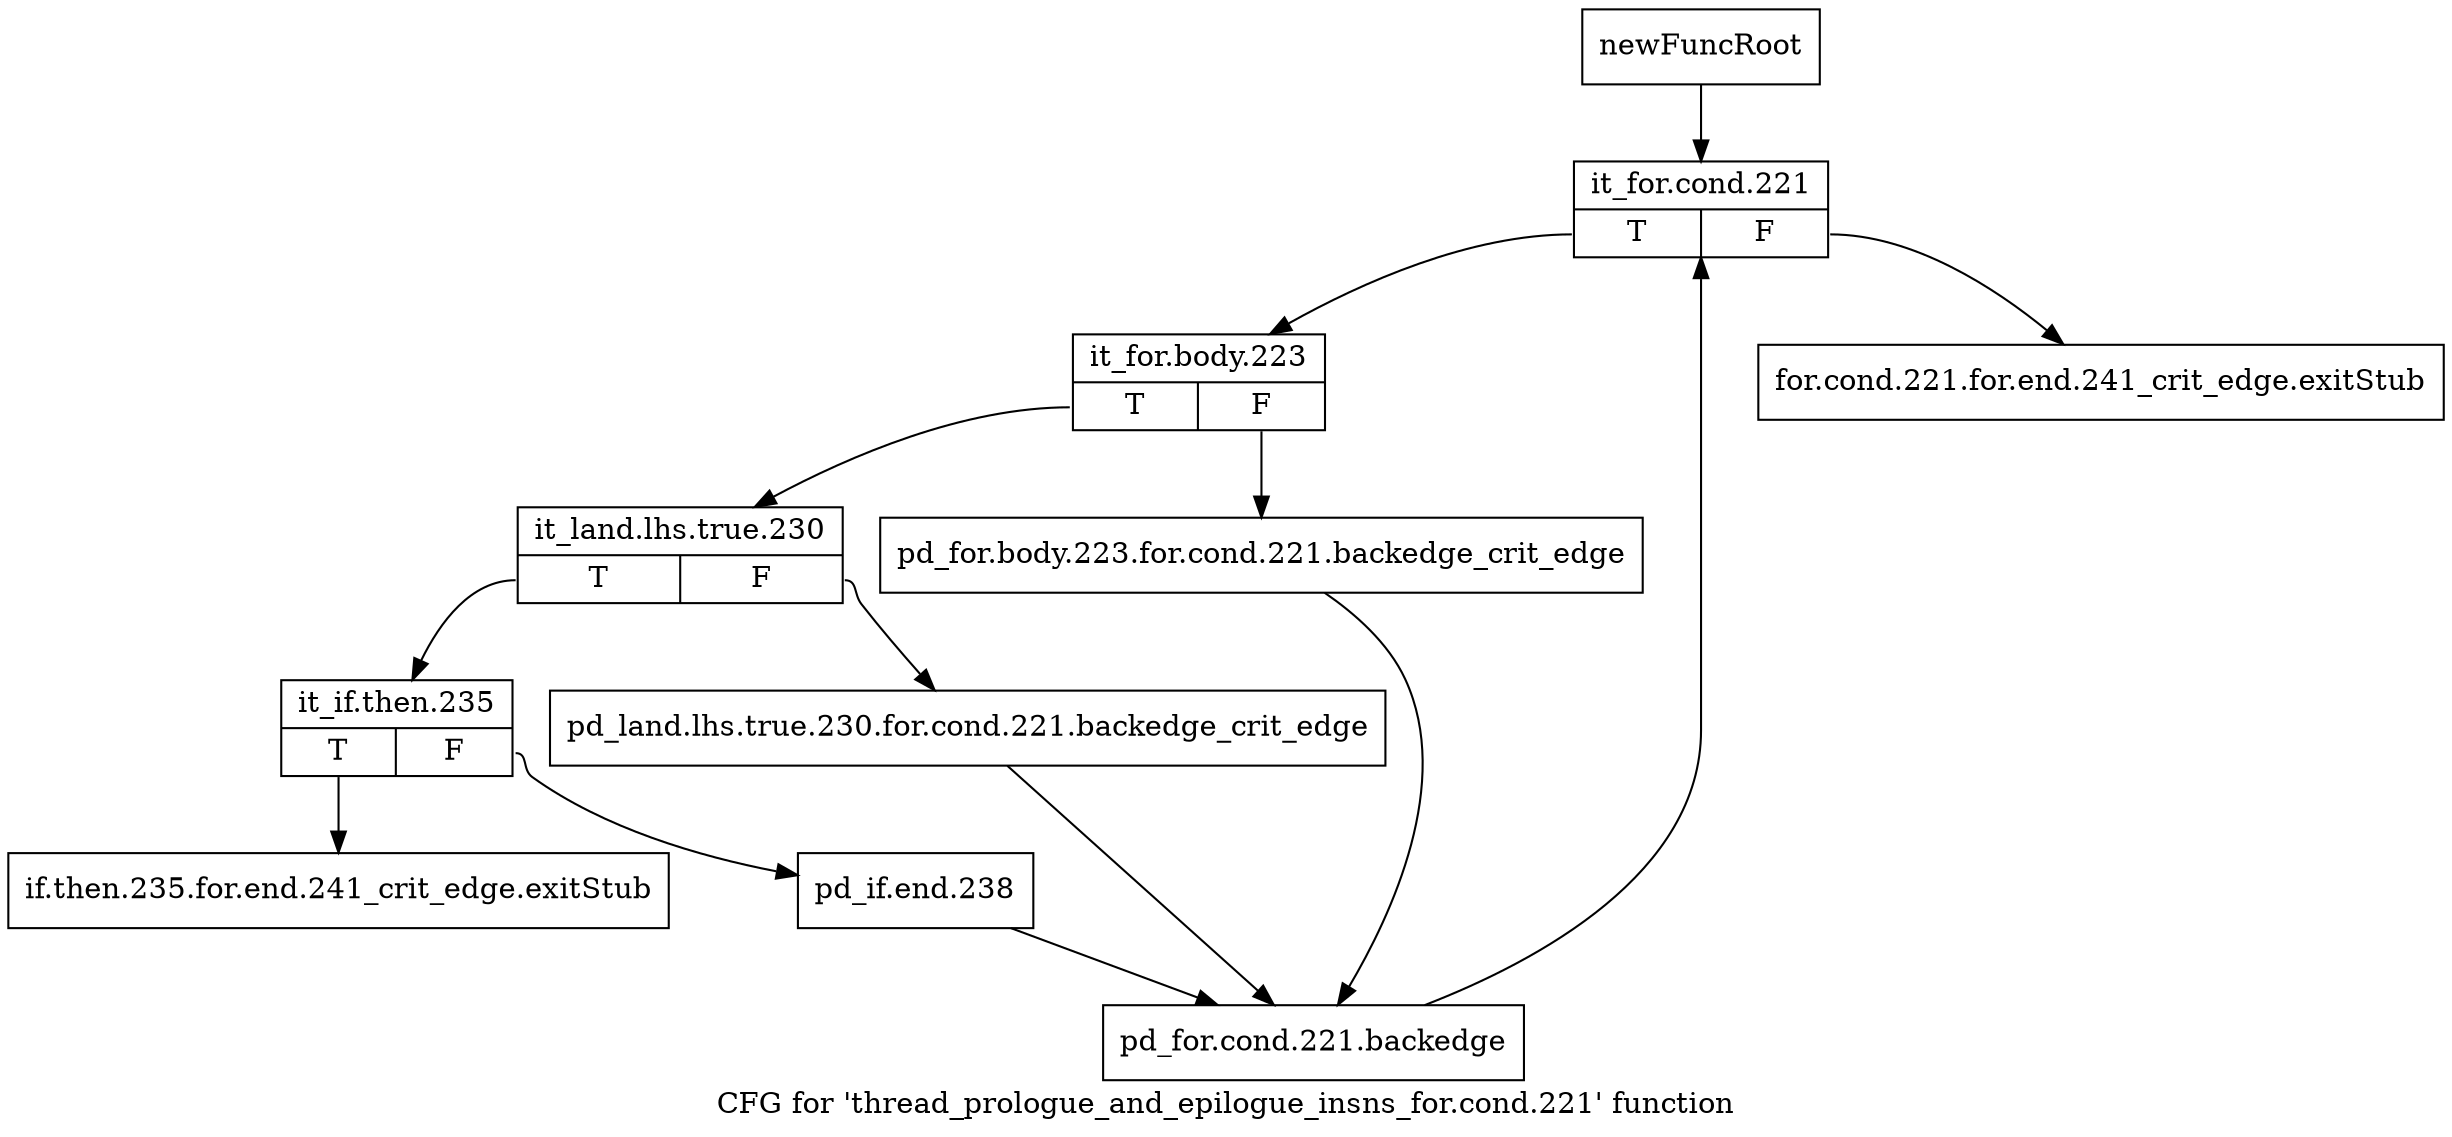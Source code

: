 digraph "CFG for 'thread_prologue_and_epilogue_insns_for.cond.221' function" {
	label="CFG for 'thread_prologue_and_epilogue_insns_for.cond.221' function";

	Node0xb04cef0 [shape=record,label="{newFuncRoot}"];
	Node0xb04cef0 -> Node0xb05cfa0;
	Node0xb05cf00 [shape=record,label="{for.cond.221.for.end.241_crit_edge.exitStub}"];
	Node0xb05cf50 [shape=record,label="{if.then.235.for.end.241_crit_edge.exitStub}"];
	Node0xb05cfa0 [shape=record,label="{it_for.cond.221|{<s0>T|<s1>F}}"];
	Node0xb05cfa0:s0 -> Node0xb05d400;
	Node0xb05cfa0:s1 -> Node0xb05cf00;
	Node0xb05d400 [shape=record,label="{it_for.body.223|{<s0>T|<s1>F}}"];
	Node0xb05d400:s0 -> Node0xb05d4a0;
	Node0xb05d400:s1 -> Node0xb05d450;
	Node0xb05d450 [shape=record,label="{pd_for.body.223.for.cond.221.backedge_crit_edge}"];
	Node0xb05d450 -> Node0xb05d5e0;
	Node0xb05d4a0 [shape=record,label="{it_land.lhs.true.230|{<s0>T|<s1>F}}"];
	Node0xb05d4a0:s0 -> Node0xb05d540;
	Node0xb05d4a0:s1 -> Node0xb05d4f0;
	Node0xb05d4f0 [shape=record,label="{pd_land.lhs.true.230.for.cond.221.backedge_crit_edge}"];
	Node0xb05d4f0 -> Node0xb05d5e0;
	Node0xb05d540 [shape=record,label="{it_if.then.235|{<s0>T|<s1>F}}"];
	Node0xb05d540:s0 -> Node0xb05cf50;
	Node0xb05d540:s1 -> Node0xb05d590;
	Node0xb05d590 [shape=record,label="{pd_if.end.238}"];
	Node0xb05d590 -> Node0xb05d5e0;
	Node0xb05d5e0 [shape=record,label="{pd_for.cond.221.backedge}"];
	Node0xb05d5e0 -> Node0xb05cfa0;
}
